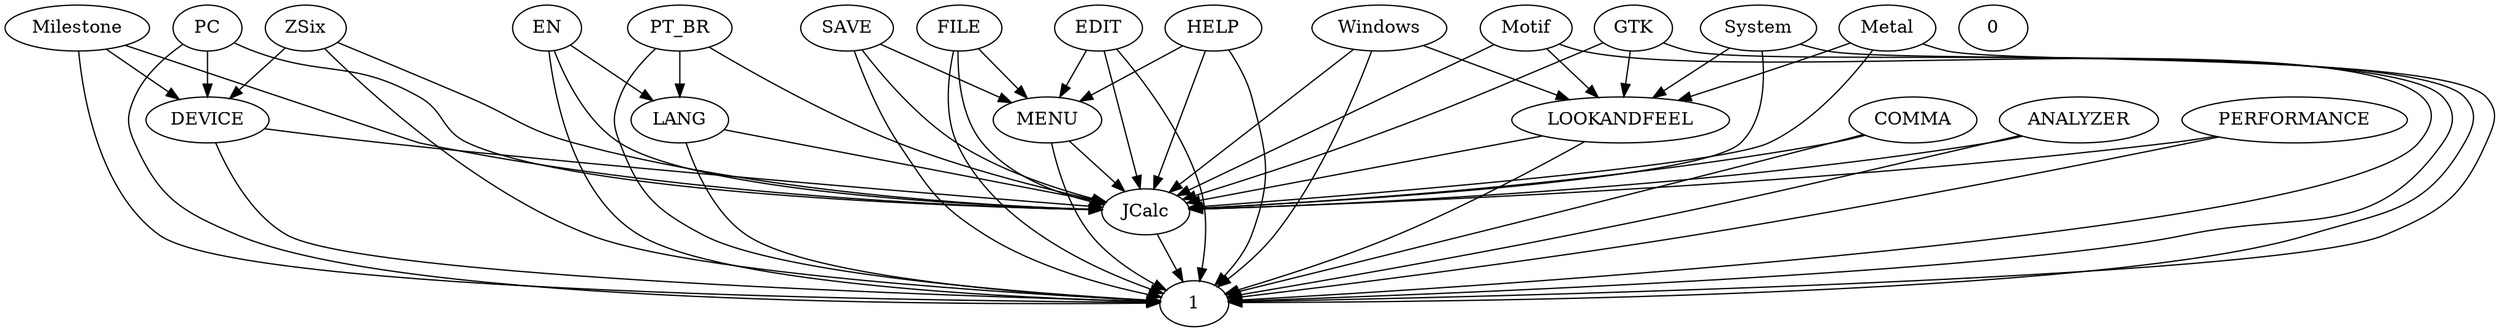 digraph G {
  SAVE;
  FILE;
  MENU;
  DEVICE;
  EN;
  LOOKANDFEEL;
  Windows;
  COMMA;
  JCalc;
  PT_BR;
  Metal;
  Milestone;
  Motif;
  GTK;
  PC;
  HELP;
  ANALYZER;
  ZSix;
  PERFORMANCE;
  EDIT;
  System;
  0;
  LANG;
  1;
  PT_BR -> LANG;
  ZSix -> DEVICE;
  GTK -> LOOKANDFEEL;
  PERFORMANCE -> JCalc;
  HELP -> MENU;
  ANALYZER -> JCalc;
  COMMA -> JCalc;
  EN -> LANG;
  MENU -> JCalc;
  LOOKANDFEEL -> JCalc;
  System -> LOOKANDFEEL;
  LANG -> JCalc;
  SAVE -> MENU;
  FILE -> MENU;
  JCalc -> 1;
  EDIT -> MENU;
  PC -> DEVICE;
  Milestone -> DEVICE;
  Windows -> LOOKANDFEEL;
  Motif -> LOOKANDFEEL;
  Metal -> LOOKANDFEEL;
  DEVICE -> JCalc;
  SAVE -> JCalc;
  FILE -> JCalc;
  MENU -> 1;
  DEVICE -> 1;
  EN -> JCalc;
  LOOKANDFEEL -> 1;
  Windows -> JCalc;
  Windows -> 1;
  COMMA -> 1;
  PT_BR -> JCalc;
  Metal -> JCalc;
  Metal -> 1;
  Milestone -> JCalc;
  Milestone -> 1;
  Motif -> JCalc;
  Motif -> 1;
  GTK -> JCalc;
  GTK -> 1;
  PC -> JCalc;
  PC -> 1;
  HELP -> JCalc;
  HELP -> 1;
  ANALYZER -> 1;
  ZSix -> JCalc;
  ZSix -> 1;
  PERFORMANCE -> 1;
  EDIT -> JCalc;
  EDIT -> 1;
  System -> JCalc;
  System -> 1;
  LANG -> 1;
  SAVE -> 1;
  FILE -> 1;
  EN -> 1;
  PT_BR -> 1;
}
